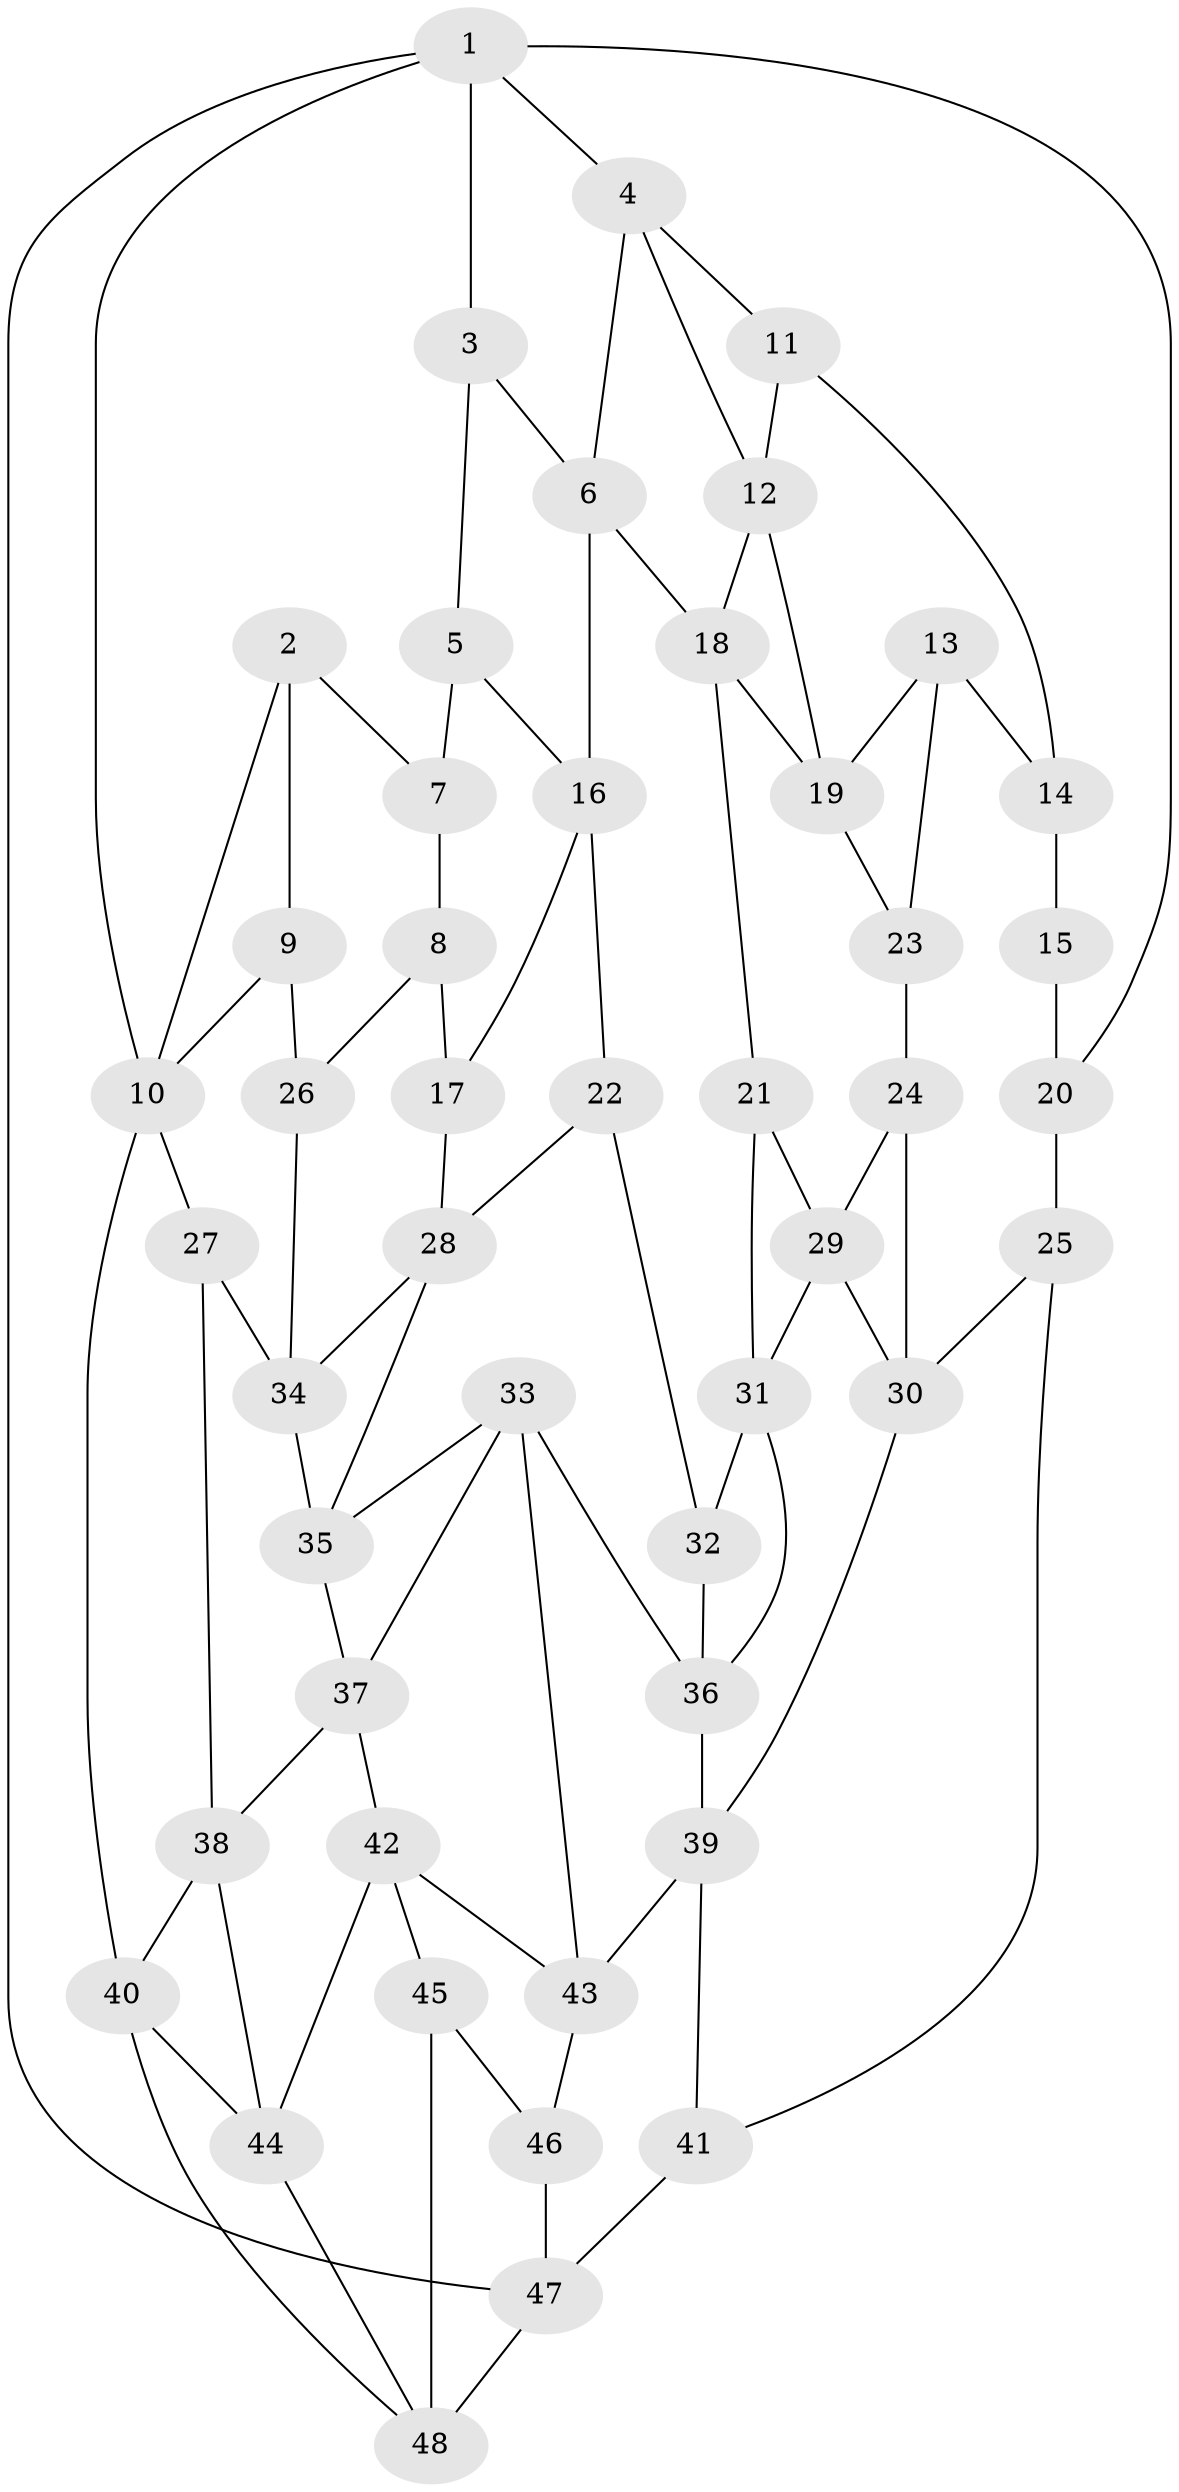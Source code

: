 // original degree distribution, {3: 0.031578947368421054, 5: 0.49473684210526314, 6: 0.23157894736842105, 4: 0.24210526315789474}
// Generated by graph-tools (version 1.1) at 2025/38/03/04/25 23:38:36]
// undirected, 48 vertices, 85 edges
graph export_dot {
  node [color=gray90,style=filled];
  1;
  2;
  3;
  4;
  5;
  6;
  7;
  8;
  9;
  10;
  11;
  12;
  13;
  14;
  15;
  16;
  17;
  18;
  19;
  20;
  21;
  22;
  23;
  24;
  25;
  26;
  27;
  28;
  29;
  30;
  31;
  32;
  33;
  34;
  35;
  36;
  37;
  38;
  39;
  40;
  41;
  42;
  43;
  44;
  45;
  46;
  47;
  48;
  1 -- 3 [weight=1.0];
  1 -- 4 [weight=1.0];
  1 -- 10 [weight=1.0];
  1 -- 20 [weight=1.0];
  1 -- 47 [weight=1.0];
  2 -- 7 [weight=1.0];
  2 -- 9 [weight=1.0];
  2 -- 10 [weight=1.0];
  3 -- 5 [weight=1.0];
  3 -- 6 [weight=1.0];
  4 -- 6 [weight=1.0];
  4 -- 11 [weight=1.0];
  4 -- 12 [weight=1.0];
  5 -- 7 [weight=2.0];
  5 -- 16 [weight=1.0];
  6 -- 16 [weight=1.0];
  6 -- 18 [weight=1.0];
  7 -- 8 [weight=1.0];
  8 -- 17 [weight=2.0];
  8 -- 26 [weight=1.0];
  9 -- 10 [weight=1.0];
  9 -- 26 [weight=1.0];
  10 -- 27 [weight=1.0];
  10 -- 40 [weight=1.0];
  11 -- 12 [weight=1.0];
  11 -- 14 [weight=1.0];
  12 -- 18 [weight=1.0];
  12 -- 19 [weight=1.0];
  13 -- 14 [weight=1.0];
  13 -- 19 [weight=1.0];
  13 -- 23 [weight=1.0];
  14 -- 15 [weight=2.0];
  15 -- 20 [weight=2.0];
  16 -- 17 [weight=1.0];
  16 -- 22 [weight=1.0];
  17 -- 28 [weight=1.0];
  18 -- 19 [weight=1.0];
  18 -- 21 [weight=1.0];
  19 -- 23 [weight=1.0];
  20 -- 25 [weight=1.0];
  21 -- 29 [weight=1.0];
  21 -- 31 [weight=1.0];
  22 -- 28 [weight=1.0];
  22 -- 32 [weight=2.0];
  23 -- 24 [weight=2.0];
  24 -- 29 [weight=1.0];
  24 -- 30 [weight=1.0];
  25 -- 30 [weight=1.0];
  25 -- 41 [weight=1.0];
  26 -- 34 [weight=1.0];
  27 -- 34 [weight=1.0];
  27 -- 38 [weight=1.0];
  28 -- 34 [weight=1.0];
  28 -- 35 [weight=1.0];
  29 -- 30 [weight=1.0];
  29 -- 31 [weight=1.0];
  30 -- 39 [weight=1.0];
  31 -- 32 [weight=1.0];
  31 -- 36 [weight=1.0];
  32 -- 36 [weight=1.0];
  33 -- 35 [weight=1.0];
  33 -- 36 [weight=1.0];
  33 -- 37 [weight=1.0];
  33 -- 43 [weight=1.0];
  34 -- 35 [weight=1.0];
  35 -- 37 [weight=1.0];
  36 -- 39 [weight=1.0];
  37 -- 38 [weight=1.0];
  37 -- 42 [weight=1.0];
  38 -- 40 [weight=1.0];
  38 -- 44 [weight=1.0];
  39 -- 41 [weight=1.0];
  39 -- 43 [weight=1.0];
  40 -- 44 [weight=1.0];
  40 -- 48 [weight=1.0];
  41 -- 47 [weight=2.0];
  42 -- 43 [weight=1.0];
  42 -- 44 [weight=1.0];
  42 -- 45 [weight=1.0];
  43 -- 46 [weight=1.0];
  44 -- 48 [weight=1.0];
  45 -- 46 [weight=1.0];
  45 -- 48 [weight=2.0];
  46 -- 47 [weight=1.0];
  47 -- 48 [weight=1.0];
}
